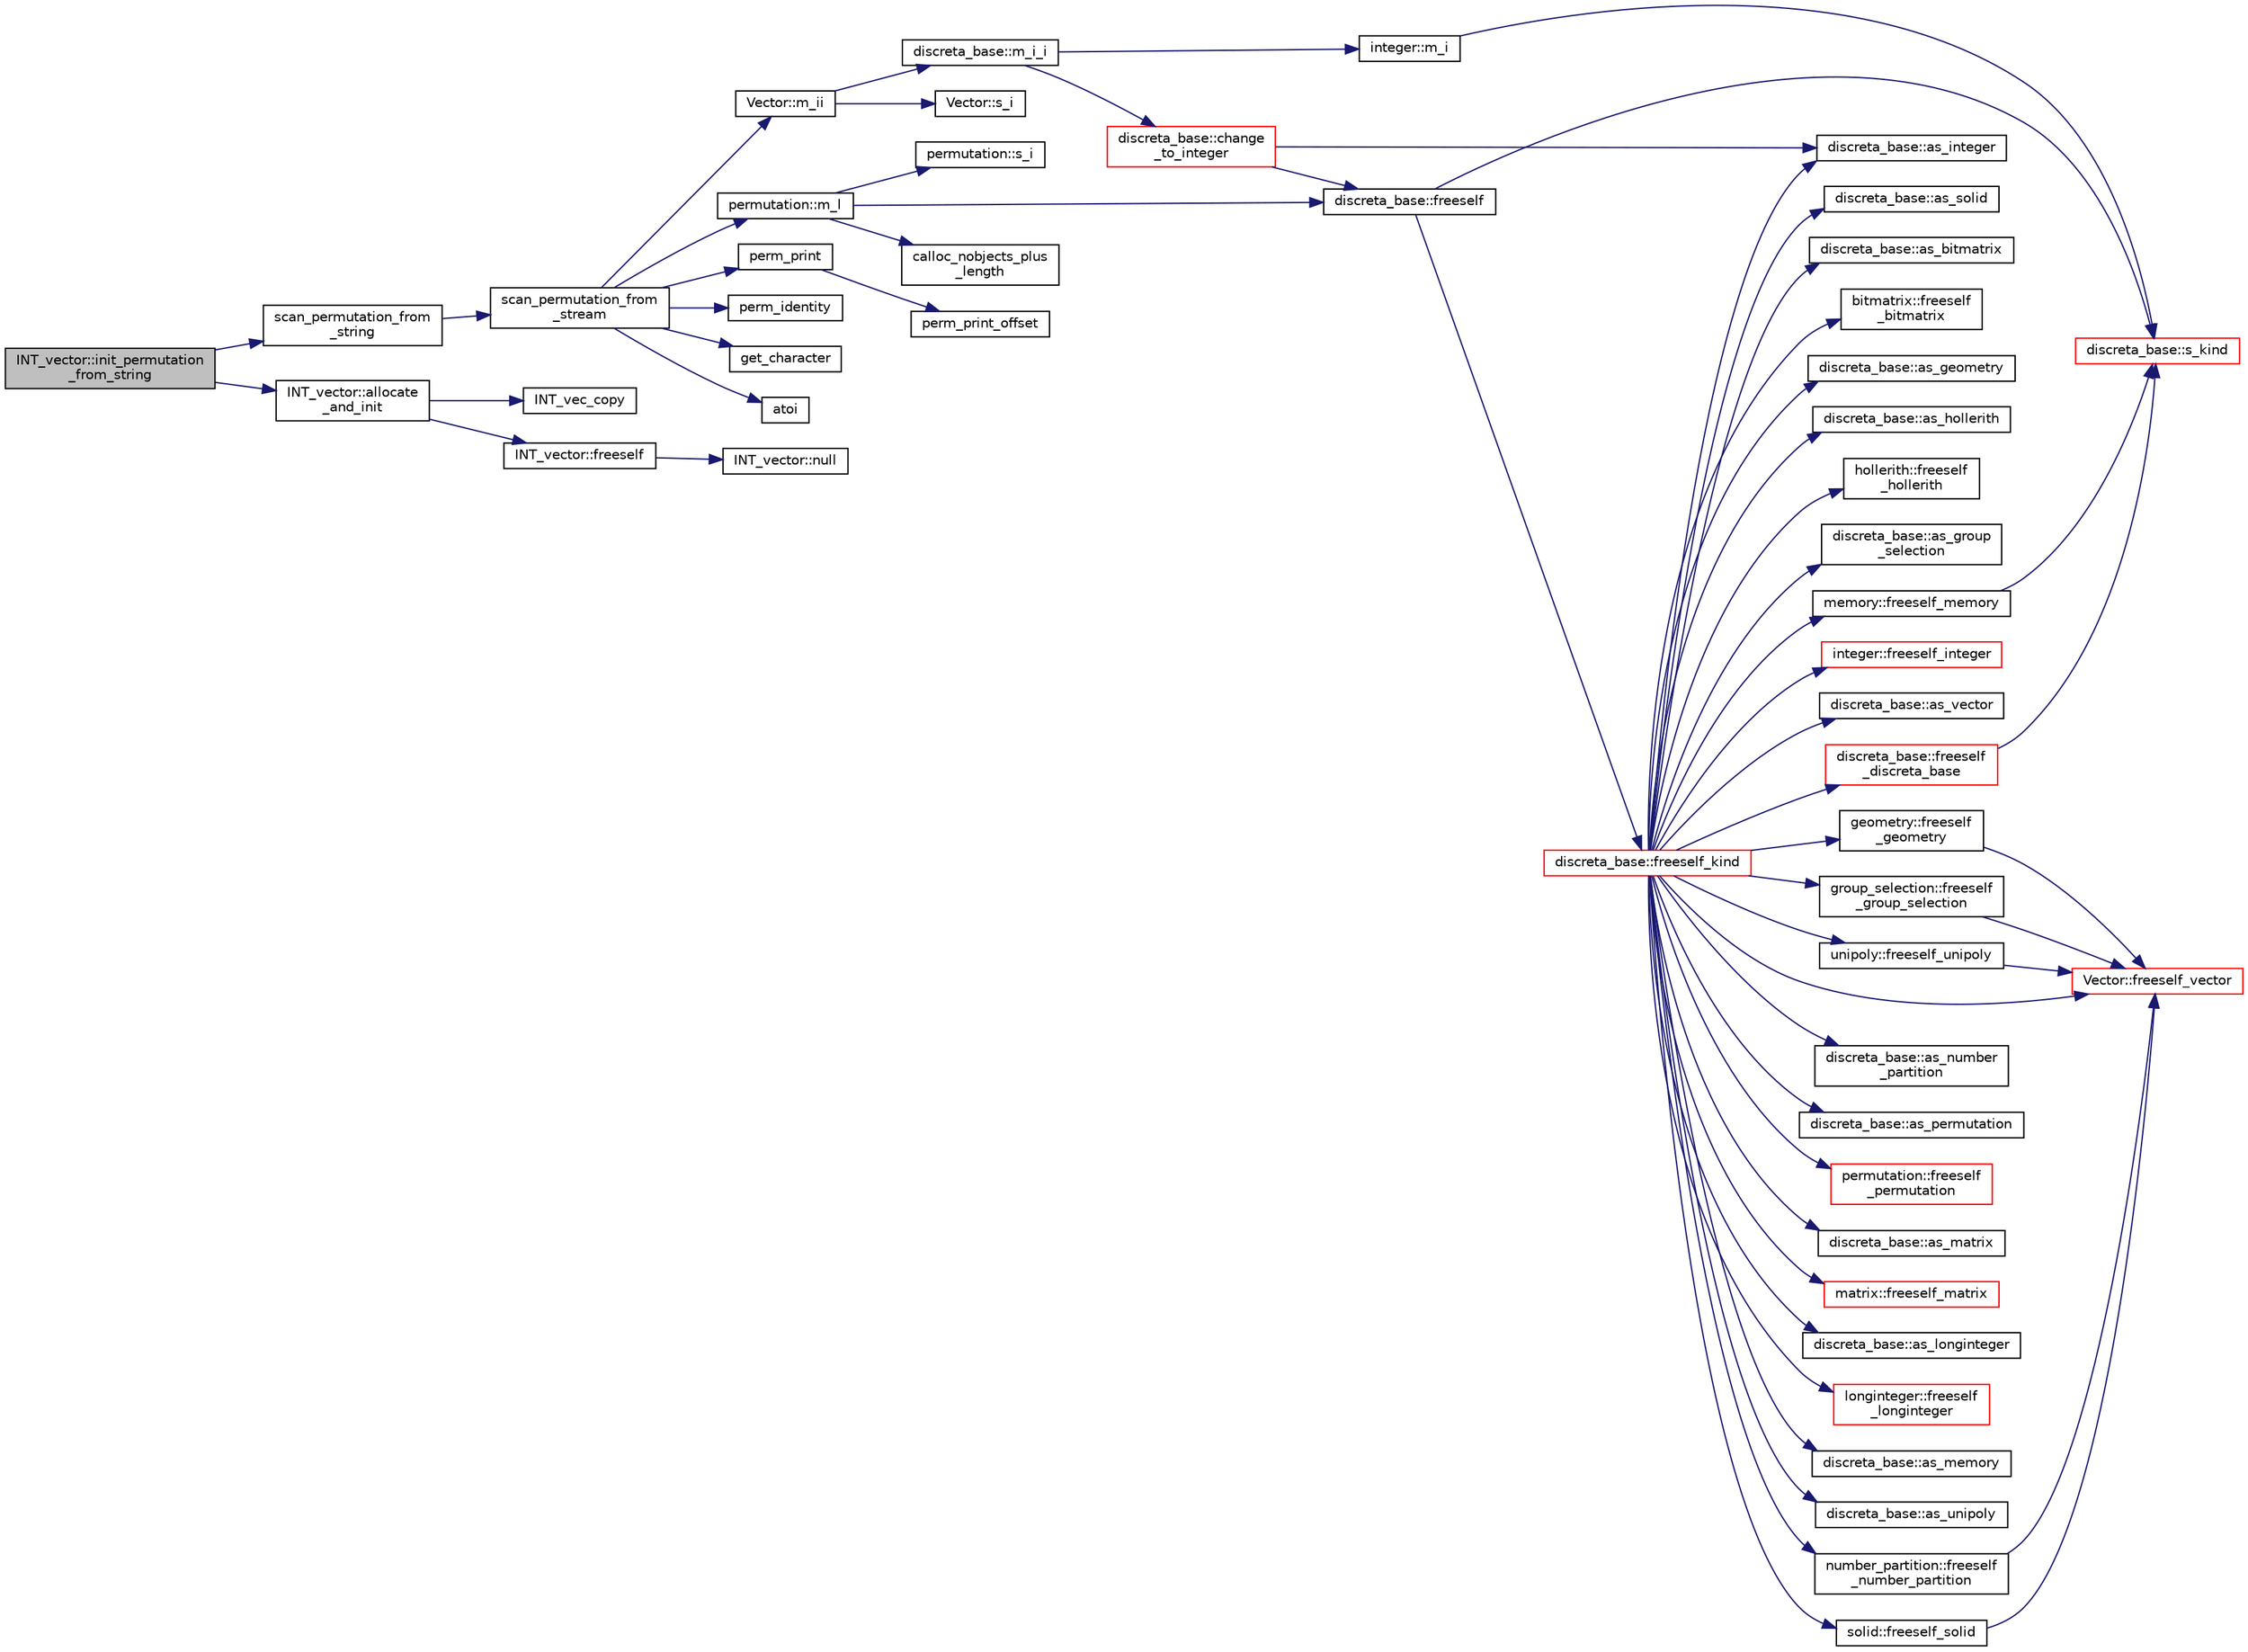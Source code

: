 digraph "INT_vector::init_permutation_from_string"
{
  edge [fontname="Helvetica",fontsize="10",labelfontname="Helvetica",labelfontsize="10"];
  node [fontname="Helvetica",fontsize="10",shape=record];
  rankdir="LR";
  Node36 [label="INT_vector::init_permutation\l_from_string",height=0.2,width=0.4,color="black", fillcolor="grey75", style="filled", fontcolor="black"];
  Node36 -> Node37 [color="midnightblue",fontsize="10",style="solid",fontname="Helvetica"];
  Node37 [label="scan_permutation_from\l_string",height=0.2,width=0.4,color="black", fillcolor="white", style="filled",URL="$d5/db4/io__and__os_8h.html#a93f8c29fa198eae428b44a2dd0eb51bd"];
  Node37 -> Node38 [color="midnightblue",fontsize="10",style="solid",fontname="Helvetica"];
  Node38 [label="scan_permutation_from\l_stream",height=0.2,width=0.4,color="black", fillcolor="white", style="filled",URL="$d4/d74/util_8_c.html#adf84ccaf0a1fda4496d2f60a33c53b88"];
  Node38 -> Node39 [color="midnightblue",fontsize="10",style="solid",fontname="Helvetica"];
  Node39 [label="perm_identity",height=0.2,width=0.4,color="black", fillcolor="white", style="filled",URL="$d2/d7c/combinatorics_8_c.html#aebc54d3f9c31f253ae53e3eb3b386208"];
  Node38 -> Node40 [color="midnightblue",fontsize="10",style="solid",fontname="Helvetica"];
  Node40 [label="get_character",height=0.2,width=0.4,color="black", fillcolor="white", style="filled",URL="$d4/d74/util_8_c.html#afa11b8d23080c55bbcf00b4ac4fc6045"];
  Node38 -> Node41 [color="midnightblue",fontsize="10",style="solid",fontname="Helvetica"];
  Node41 [label="atoi",height=0.2,width=0.4,color="black", fillcolor="white", style="filled",URL="$d9/d60/discreta_8h.html#ad0ac71cbcb495289e474437d6b7d7fac"];
  Node38 -> Node42 [color="midnightblue",fontsize="10",style="solid",fontname="Helvetica"];
  Node42 [label="permutation::m_l",height=0.2,width=0.4,color="black", fillcolor="white", style="filled",URL="$d0/d08/classpermutation.html#a9cf73421f89b2c24cf2d08f002752030"];
  Node42 -> Node43 [color="midnightblue",fontsize="10",style="solid",fontname="Helvetica"];
  Node43 [label="discreta_base::freeself",height=0.2,width=0.4,color="black", fillcolor="white", style="filled",URL="$d7/d71/classdiscreta__base.html#a9a3c9501a562293b5667c11b9174d6e5"];
  Node43 -> Node44 [color="midnightblue",fontsize="10",style="solid",fontname="Helvetica"];
  Node44 [label="discreta_base::freeself_kind",height=0.2,width=0.4,color="red", fillcolor="white", style="filled",URL="$d7/d71/classdiscreta__base.html#a63a23ada2165b3838fab719ed458cec8"];
  Node44 -> Node45 [color="midnightblue",fontsize="10",style="solid",fontname="Helvetica"];
  Node45 [label="discreta_base::freeself\l_discreta_base",height=0.2,width=0.4,color="red", fillcolor="white", style="filled",URL="$d7/d71/classdiscreta__base.html#a8b1ec2cee4566034441e066dc2c027db"];
  Node45 -> Node46 [color="midnightblue",fontsize="10",style="solid",fontname="Helvetica"];
  Node46 [label="discreta_base::s_kind",height=0.2,width=0.4,color="red", fillcolor="white", style="filled",URL="$d7/d71/classdiscreta__base.html#a8a830025c74adbbc3362418a7c2ba157"];
  Node44 -> Node52 [color="midnightblue",fontsize="10",style="solid",fontname="Helvetica"];
  Node52 [label="discreta_base::as_integer",height=0.2,width=0.4,color="black", fillcolor="white", style="filled",URL="$d7/d71/classdiscreta__base.html#a00d7691eaf874fd283d942692fe8dd26"];
  Node44 -> Node53 [color="midnightblue",fontsize="10",style="solid",fontname="Helvetica"];
  Node53 [label="integer::freeself_integer",height=0.2,width=0.4,color="red", fillcolor="white", style="filled",URL="$d0/de5/classinteger.html#a02eb557612c9db1820dd75a77151edc0"];
  Node44 -> Node54 [color="midnightblue",fontsize="10",style="solid",fontname="Helvetica"];
  Node54 [label="discreta_base::as_vector",height=0.2,width=0.4,color="black", fillcolor="white", style="filled",URL="$d7/d71/classdiscreta__base.html#a7bdd6cae39c380b128ee9e17e42cf020"];
  Node44 -> Node55 [color="midnightblue",fontsize="10",style="solid",fontname="Helvetica"];
  Node55 [label="Vector::freeself_vector",height=0.2,width=0.4,color="red", fillcolor="white", style="filled",URL="$d5/db2/class_vector.html#ad55c58937ca8fb342247a2c0fb572d20"];
  Node44 -> Node57 [color="midnightblue",fontsize="10",style="solid",fontname="Helvetica"];
  Node57 [label="discreta_base::as_number\l_partition",height=0.2,width=0.4,color="black", fillcolor="white", style="filled",URL="$d7/d71/classdiscreta__base.html#a307aa09de0e925d46697707968ffab00"];
  Node44 -> Node58 [color="midnightblue",fontsize="10",style="solid",fontname="Helvetica"];
  Node58 [label="number_partition::freeself\l_number_partition",height=0.2,width=0.4,color="black", fillcolor="white", style="filled",URL="$df/d50/classnumber__partition.html#aa74111c1c8cd218b654e7b7c1ca42eb5"];
  Node58 -> Node55 [color="midnightblue",fontsize="10",style="solid",fontname="Helvetica"];
  Node44 -> Node59 [color="midnightblue",fontsize="10",style="solid",fontname="Helvetica"];
  Node59 [label="discreta_base::as_permutation",height=0.2,width=0.4,color="black", fillcolor="white", style="filled",URL="$d7/d71/classdiscreta__base.html#aa4e72f36a82984239b12ae831e131098"];
  Node44 -> Node60 [color="midnightblue",fontsize="10",style="solid",fontname="Helvetica"];
  Node60 [label="permutation::freeself\l_permutation",height=0.2,width=0.4,color="red", fillcolor="white", style="filled",URL="$d0/d08/classpermutation.html#a1f86343fa765d71c976d79e5ce372c12"];
  Node44 -> Node61 [color="midnightblue",fontsize="10",style="solid",fontname="Helvetica"];
  Node61 [label="discreta_base::as_matrix",height=0.2,width=0.4,color="black", fillcolor="white", style="filled",URL="$d7/d71/classdiscreta__base.html#ae4d7f56d917a4707b838fbffde6467ff"];
  Node44 -> Node62 [color="midnightblue",fontsize="10",style="solid",fontname="Helvetica"];
  Node62 [label="matrix::freeself_matrix",height=0.2,width=0.4,color="red", fillcolor="white", style="filled",URL="$d1/d8d/classmatrix.html#ab47d61820499f35c15bf82fb6a3b9bd1"];
  Node44 -> Node64 [color="midnightblue",fontsize="10",style="solid",fontname="Helvetica"];
  Node64 [label="discreta_base::as_longinteger",height=0.2,width=0.4,color="black", fillcolor="white", style="filled",URL="$d7/d71/classdiscreta__base.html#a20a094639eb711b10c8694c51937f7cd"];
  Node44 -> Node65 [color="midnightblue",fontsize="10",style="solid",fontname="Helvetica"];
  Node65 [label="longinteger::freeself\l_longinteger",height=0.2,width=0.4,color="red", fillcolor="white", style="filled",URL="$d3/d71/classlonginteger.html#a82006f4b7c6bf897de0387497e16c219"];
  Node44 -> Node67 [color="midnightblue",fontsize="10",style="solid",fontname="Helvetica"];
  Node67 [label="discreta_base::as_memory",height=0.2,width=0.4,color="black", fillcolor="white", style="filled",URL="$d7/d71/classdiscreta__base.html#ad94b2d7dce0cd4fa22db57f6e79c4bd2"];
  Node44 -> Node68 [color="midnightblue",fontsize="10",style="solid",fontname="Helvetica"];
  Node68 [label="memory::freeself_memory",height=0.2,width=0.4,color="black", fillcolor="white", style="filled",URL="$d8/d99/classmemory.html#a19366f9105d79a0e818cc19255d7ef4f"];
  Node68 -> Node46 [color="midnightblue",fontsize="10",style="solid",fontname="Helvetica"];
  Node44 -> Node69 [color="midnightblue",fontsize="10",style="solid",fontname="Helvetica"];
  Node69 [label="discreta_base::as_unipoly",height=0.2,width=0.4,color="black", fillcolor="white", style="filled",URL="$d7/d71/classdiscreta__base.html#ad50d8027f039fe5c2478cddb243adc9d"];
  Node44 -> Node70 [color="midnightblue",fontsize="10",style="solid",fontname="Helvetica"];
  Node70 [label="unipoly::freeself_unipoly",height=0.2,width=0.4,color="black", fillcolor="white", style="filled",URL="$d1/d89/classunipoly.html#aad315db6c6adb555a0c63877aab7d27e"];
  Node70 -> Node55 [color="midnightblue",fontsize="10",style="solid",fontname="Helvetica"];
  Node44 -> Node71 [color="midnightblue",fontsize="10",style="solid",fontname="Helvetica"];
  Node71 [label="discreta_base::as_solid",height=0.2,width=0.4,color="black", fillcolor="white", style="filled",URL="$d7/d71/classdiscreta__base.html#a1fc5f2b85ec97ab0a69dd64903c970a5"];
  Node44 -> Node72 [color="midnightblue",fontsize="10",style="solid",fontname="Helvetica"];
  Node72 [label="solid::freeself_solid",height=0.2,width=0.4,color="black", fillcolor="white", style="filled",URL="$d8/def/classsolid.html#a84c2f0abd7b24b1cf2ccefa9c99567fe"];
  Node72 -> Node55 [color="midnightblue",fontsize="10",style="solid",fontname="Helvetica"];
  Node44 -> Node73 [color="midnightblue",fontsize="10",style="solid",fontname="Helvetica"];
  Node73 [label="discreta_base::as_bitmatrix",height=0.2,width=0.4,color="black", fillcolor="white", style="filled",URL="$d7/d71/classdiscreta__base.html#a071ad54ea8ef6c9d1d15f532e5a76df6"];
  Node44 -> Node74 [color="midnightblue",fontsize="10",style="solid",fontname="Helvetica"];
  Node74 [label="bitmatrix::freeself\l_bitmatrix",height=0.2,width=0.4,color="black", fillcolor="white", style="filled",URL="$de/dc8/classbitmatrix.html#a4b84eed56a244df63819eae6b7ba1eff"];
  Node44 -> Node75 [color="midnightblue",fontsize="10",style="solid",fontname="Helvetica"];
  Node75 [label="discreta_base::as_geometry",height=0.2,width=0.4,color="black", fillcolor="white", style="filled",URL="$d7/d71/classdiscreta__base.html#a38fc7b4cdd830703e9d87354b79bc5c8"];
  Node44 -> Node76 [color="midnightblue",fontsize="10",style="solid",fontname="Helvetica"];
  Node76 [label="geometry::freeself\l_geometry",height=0.2,width=0.4,color="black", fillcolor="white", style="filled",URL="$da/d44/classgeometry.html#a504b1b52d24b4ae00d9fd0b7838b57e6"];
  Node76 -> Node55 [color="midnightblue",fontsize="10",style="solid",fontname="Helvetica"];
  Node44 -> Node77 [color="midnightblue",fontsize="10",style="solid",fontname="Helvetica"];
  Node77 [label="discreta_base::as_hollerith",height=0.2,width=0.4,color="black", fillcolor="white", style="filled",URL="$d7/d71/classdiscreta__base.html#a3e66f82711f314710107e2f29e589690"];
  Node44 -> Node78 [color="midnightblue",fontsize="10",style="solid",fontname="Helvetica"];
  Node78 [label="hollerith::freeself\l_hollerith",height=0.2,width=0.4,color="black", fillcolor="white", style="filled",URL="$d8/d99/classhollerith.html#a240d1b30780c9e09323d0b3ad5e2d1f7"];
  Node44 -> Node79 [color="midnightblue",fontsize="10",style="solid",fontname="Helvetica"];
  Node79 [label="discreta_base::as_group\l_selection",height=0.2,width=0.4,color="black", fillcolor="white", style="filled",URL="$d7/d71/classdiscreta__base.html#aae1bac4883c567718bef9fb610abbdc8"];
  Node44 -> Node80 [color="midnightblue",fontsize="10",style="solid",fontname="Helvetica"];
  Node80 [label="group_selection::freeself\l_group_selection",height=0.2,width=0.4,color="black", fillcolor="white", style="filled",URL="$d6/db0/classgroup__selection.html#a778b1a466858bf7f90516eeba1795798"];
  Node80 -> Node55 [color="midnightblue",fontsize="10",style="solid",fontname="Helvetica"];
  Node43 -> Node46 [color="midnightblue",fontsize="10",style="solid",fontname="Helvetica"];
  Node42 -> Node91 [color="midnightblue",fontsize="10",style="solid",fontname="Helvetica"];
  Node91 [label="calloc_nobjects_plus\l_length",height=0.2,width=0.4,color="black", fillcolor="white", style="filled",URL="$d9/d60/discreta_8h.html#a71599d54c8c17dfa065a363f5cdd0aa4"];
  Node42 -> Node92 [color="midnightblue",fontsize="10",style="solid",fontname="Helvetica"];
  Node92 [label="permutation::s_i",height=0.2,width=0.4,color="black", fillcolor="white", style="filled",URL="$d0/d08/classpermutation.html#ab8c74af5111dbf8808da04214b918873"];
  Node38 -> Node93 [color="midnightblue",fontsize="10",style="solid",fontname="Helvetica"];
  Node93 [label="Vector::m_ii",height=0.2,width=0.4,color="black", fillcolor="white", style="filled",URL="$d5/db2/class_vector.html#aa6a97eabb43f192a47947f4f6acbb04d"];
  Node93 -> Node94 [color="midnightblue",fontsize="10",style="solid",fontname="Helvetica"];
  Node94 [label="Vector::s_i",height=0.2,width=0.4,color="black", fillcolor="white", style="filled",URL="$d5/db2/class_vector.html#a1c4fe1752523df8119f70dd550244871"];
  Node93 -> Node95 [color="midnightblue",fontsize="10",style="solid",fontname="Helvetica"];
  Node95 [label="discreta_base::m_i_i",height=0.2,width=0.4,color="black", fillcolor="white", style="filled",URL="$d7/d71/classdiscreta__base.html#aa231464a9d4bc233f66608021c9ad997"];
  Node95 -> Node96 [color="midnightblue",fontsize="10",style="solid",fontname="Helvetica"];
  Node96 [label="discreta_base::change\l_to_integer",height=0.2,width=0.4,color="red", fillcolor="white", style="filled",URL="$d7/d71/classdiscreta__base.html#a58a5a5bd8f8e6f2dd7b4483b66dc7bb9"];
  Node96 -> Node43 [color="midnightblue",fontsize="10",style="solid",fontname="Helvetica"];
  Node96 -> Node52 [color="midnightblue",fontsize="10",style="solid",fontname="Helvetica"];
  Node95 -> Node119 [color="midnightblue",fontsize="10",style="solid",fontname="Helvetica"];
  Node119 [label="integer::m_i",height=0.2,width=0.4,color="black", fillcolor="white", style="filled",URL="$d0/de5/classinteger.html#a869091f0a0f35f5354c8c4a70250e8a9"];
  Node119 -> Node46 [color="midnightblue",fontsize="10",style="solid",fontname="Helvetica"];
  Node38 -> Node120 [color="midnightblue",fontsize="10",style="solid",fontname="Helvetica"];
  Node120 [label="perm_print",height=0.2,width=0.4,color="black", fillcolor="white", style="filled",URL="$d2/d7c/combinatorics_8_c.html#a2c7eee1361109e8c5b94921589815194"];
  Node120 -> Node121 [color="midnightblue",fontsize="10",style="solid",fontname="Helvetica"];
  Node121 [label="perm_print_offset",height=0.2,width=0.4,color="black", fillcolor="white", style="filled",URL="$d2/d7c/combinatorics_8_c.html#ab87deef2ba9e4d2ce386a19eeaffecf3"];
  Node36 -> Node122 [color="midnightblue",fontsize="10",style="solid",fontname="Helvetica"];
  Node122 [label="INT_vector::allocate\l_and_init",height=0.2,width=0.4,color="black", fillcolor="white", style="filled",URL="$d0/de0/class_i_n_t__vector.html#a4d854da147ab1a8e8bb2940aa64bfd13"];
  Node122 -> Node123 [color="midnightblue",fontsize="10",style="solid",fontname="Helvetica"];
  Node123 [label="INT_vector::freeself",height=0.2,width=0.4,color="black", fillcolor="white", style="filled",URL="$d0/de0/class_i_n_t__vector.html#a383d3aaf29f03a22bab7a458c0605886"];
  Node123 -> Node124 [color="midnightblue",fontsize="10",style="solid",fontname="Helvetica"];
  Node124 [label="INT_vector::null",height=0.2,width=0.4,color="black", fillcolor="white", style="filled",URL="$d0/de0/class_i_n_t__vector.html#aead7b6a3b0d430ccfd3e023132fb163c"];
  Node122 -> Node125 [color="midnightblue",fontsize="10",style="solid",fontname="Helvetica"];
  Node125 [label="INT_vec_copy",height=0.2,width=0.4,color="black", fillcolor="white", style="filled",URL="$df/dbf/sajeeb_8_c.html#ac2d875e27e009af6ec04d17254d11075"];
}
